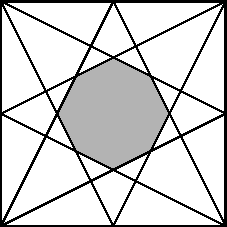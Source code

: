 import geometry;

size(4cm);

point A[] = new point[] {(0,0), (1,0), (1,1), (0,1)};
A.cyclic = true;

point B[];
B.cyclic = true;

point C[], D[];
C.cyclic = D.cyclic = true;

for (int i = 0; i < 4; ++i) {
   B.push(0.5 A[i] + 0.5 A[i+1]);
}

for (int i = 0; i < 4; ++i) {
   C.push(extension(A[i], B[i+1], A[i+1], B[i-1]));
   D.push(extension(A[i], B[i+1], A[i+2], B[i]));
}

fill(
    C[0]--D[0]--C[1]--D[1]--C[2]--D[2]--C[3]--D[3]--cycle,
    gray(0.70)
);

draw(A[0]--A[1]--A[2]--A[3]--cycle, linewidth(1));

for (int i = 0; i < 4; ++i) {
   draw(A[i]--B[i+1] ^^ A[i]--B[i-2]);
}

